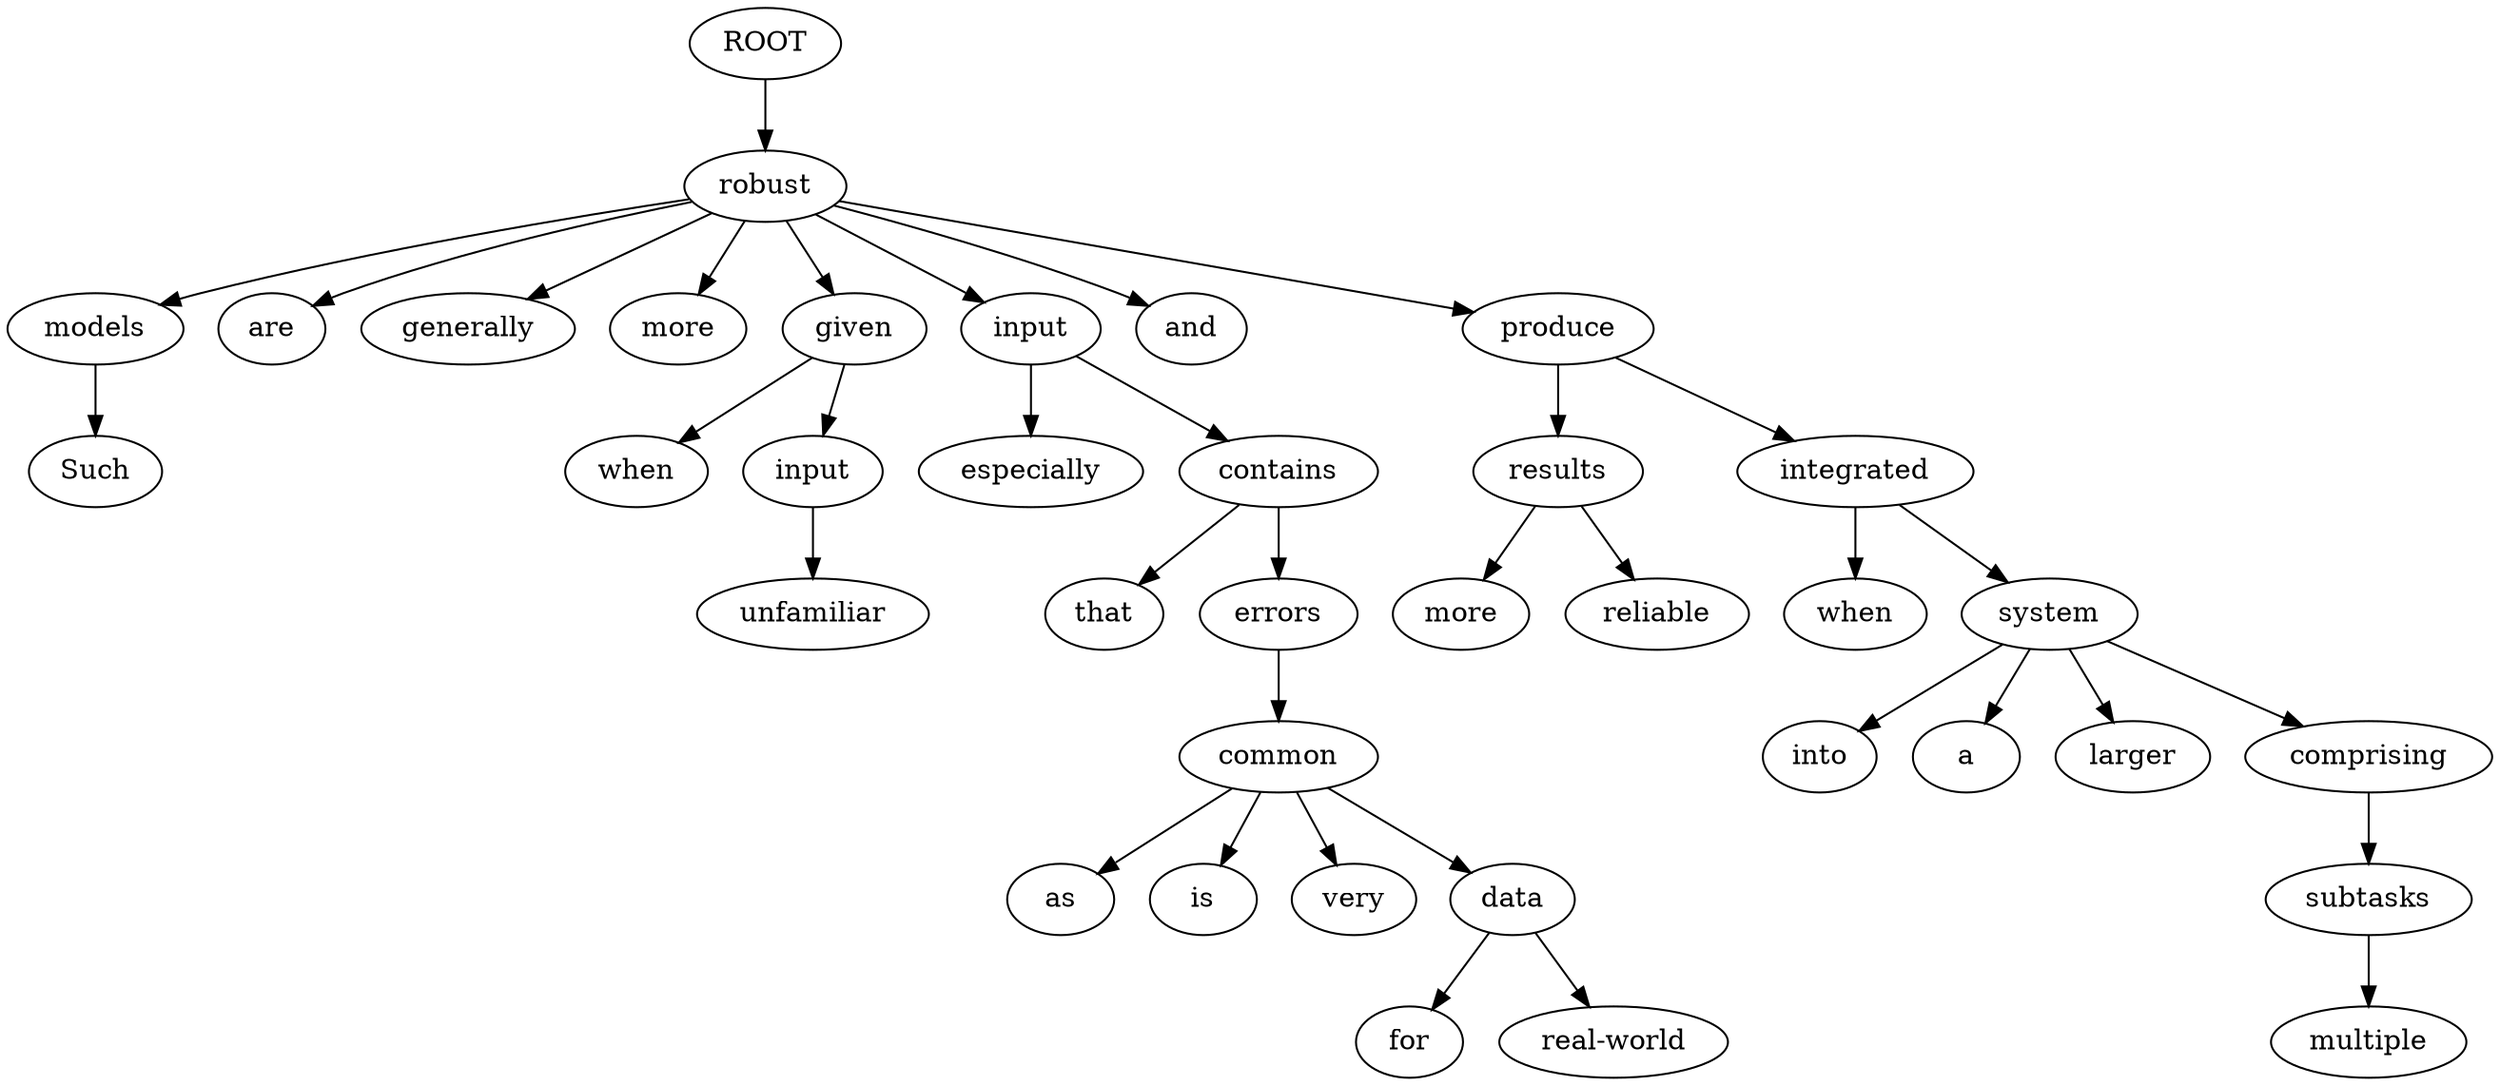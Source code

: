 digraph graph22 {
	node0 [label="ROOT"];
	node1 [label="Such"];
	node2 [label="models"];
	node3 [label="are"];
	node4 [label="generally"];
	node5 [label="more"];
	node6 [label="robust"];
	node7 [label="when"];
	node8 [label="given"];
	node9 [label="unfamiliar"];
	node10 [label="input"];
	node12 [label="especially"];
	node13 [label="input"];
	node14 [label="that"];
	node15 [label="contains"];
	node16 [label="errors"];
	node18 [label="as"];
	node19 [label="is"];
	node20 [label="very"];
	node21 [label="common"];
	node22 [label="for"];
	node23 [label="real-world"];
	node24 [label="data"];
	node27 [label="and"];
	node28 [label="produce"];
	node29 [label="more"];
	node30 [label="reliable"];
	node31 [label="results"];
	node32 [label="when"];
	node33 [label="integrated"];
	node34 [label="into"];
	node35 [label="a"];
	node36 [label="larger"];
	node37 [label="system"];
	node38 [label="comprising"];
	node39 [label="multiple"];
	node40 [label="subtasks"];
	node0 -> node6;
	node2 -> node1;
	node6 -> node2;
	node6 -> node3;
	node6 -> node4;
	node6 -> node5;
	node8 -> node7;
	node6 -> node8;
	node10 -> node9;
	node8 -> node10;
	node13 -> node12;
	node6 -> node13;
	node15 -> node14;
	node13 -> node15;
	node15 -> node16;
	node21 -> node18;
	node21 -> node19;
	node21 -> node20;
	node16 -> node21;
	node24 -> node22;
	node24 -> node23;
	node21 -> node24;
	node6 -> node27;
	node6 -> node28;
	node31 -> node29;
	node31 -> node30;
	node28 -> node31;
	node33 -> node32;
	node28 -> node33;
	node37 -> node34;
	node37 -> node35;
	node37 -> node36;
	node33 -> node37;
	node37 -> node38;
	node40 -> node39;
	node38 -> node40;
}

